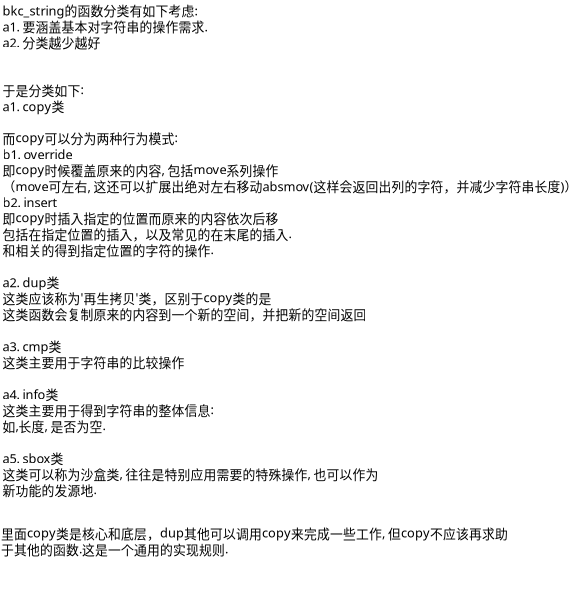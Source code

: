 <?xml version="1.0" encoding="UTF-8"?>
<dia:diagram xmlns:dia="http://www.lysator.liu.se/~alla/dia/">
  <dia:layer name="Background" visible="true">
    <dia:object type="Standard - Text" version="1" id="O0">
      <dia:attribute name="obj_pos">
        <dia:point val="5.35,2.7"/>
      </dia:attribute>
      <dia:attribute name="obj_bb">
        <dia:rectangle val="5.35,2.196;14.806,6.495"/>
      </dia:attribute>
      <dia:attribute name="text">
        <dia:composite type="text">
          <dia:attribute name="string">
            <dia:string>#bkc_string的函数分类有如下考虑:
a1. 要涵盖基本对字符串的操作需求.
a2. 分类越少越好

#</dia:string>
          </dia:attribute>
          <dia:attribute name="font">
            <dia:font family="sans" style="0" name="Helvetica"/>
          </dia:attribute>
          <dia:attribute name="height">
            <dia:real val="0.8"/>
          </dia:attribute>
          <dia:attribute name="pos">
            <dia:point val="5.35,2.7"/>
          </dia:attribute>
          <dia:attribute name="color">
            <dia:color val="#000000"/>
          </dia:attribute>
          <dia:attribute name="alignment">
            <dia:enum val="0"/>
          </dia:attribute>
        </dia:composite>
      </dia:attribute>
      <dia:attribute name="valign">
        <dia:enum val="3"/>
      </dia:attribute>
    </dia:object>
    <dia:object type="Standard - Text" version="1" id="O1">
      <dia:attribute name="obj_pos">
        <dia:point val="5.35,6.695"/>
      </dia:attribute>
      <dia:attribute name="obj_bb">
        <dia:rectangle val="5.35,6.174;31.678,30.433"/>
      </dia:attribute>
      <dia:attribute name="text">
        <dia:composite type="text">
          <dia:attribute name="string">
            <dia:string>#于是分类如下:
a1. copy类

而copy可以分为两种行为模式: 
b1. override
即copy时候覆盖原来的内容, 包括move系列操作
（move可左右, 这还可以扩展出绝对左右移动absmov(这样会返回出列的字符，并减少字符串长度)）
b2. insert
即copy时插入指定的位置而原来的内容依次后移
包括在指定位置的插入，以及常见的在末尾的插入.
和相关的得到指定位置的字符的操作.

a2. dup类
这类应该称为'再生拷贝'类，区别于copy类的是
这类函数会复制原来的内容到一个新的空间，并把新的空间返回

a3. cmp类
这类主要用于字符串的比较操作

a4. info类
这类主要用于得到字符串的整体信息:
如,长度, 是否为空.

a5. sbox类
这类可以称为沙盒类, 往往是特别应用需要的特殊操作, 也可以作为
新功能的发源地.

 

#</dia:string>
          </dia:attribute>
          <dia:attribute name="font">
            <dia:font family="sans" style="0" name="Helvetica"/>
          </dia:attribute>
          <dia:attribute name="height">
            <dia:real val="0.8"/>
          </dia:attribute>
          <dia:attribute name="pos">
            <dia:point val="5.35,6.695"/>
          </dia:attribute>
          <dia:attribute name="color">
            <dia:color val="#000000"/>
          </dia:attribute>
          <dia:attribute name="alignment">
            <dia:enum val="0"/>
          </dia:attribute>
        </dia:composite>
      </dia:attribute>
      <dia:attribute name="valign">
        <dia:enum val="3"/>
      </dia:attribute>
    </dia:object>
    <dia:object type="Standard - Text" version="1" id="O2">
      <dia:attribute name="obj_pos">
        <dia:point val="5.275,28.858"/>
      </dia:attribute>
      <dia:attribute name="obj_bb">
        <dia:rectangle val="5.275,28.368;28.426,31.894"/>
      </dia:attribute>
      <dia:attribute name="text">
        <dia:composite type="text">
          <dia:attribute name="string">
            <dia:string>#里面copy类是核心和底层，dup其他可以调用copy来完成一些工作, 但copy不应该再求助
于其他的函数.这是一个通用的实现规则.

#</dia:string>
          </dia:attribute>
          <dia:attribute name="font">
            <dia:font family="sans" style="0" name="Helvetica"/>
          </dia:attribute>
          <dia:attribute name="height">
            <dia:real val="0.8"/>
          </dia:attribute>
          <dia:attribute name="pos">
            <dia:point val="5.275,28.858"/>
          </dia:attribute>
          <dia:attribute name="color">
            <dia:color val="#000000"/>
          </dia:attribute>
          <dia:attribute name="alignment">
            <dia:enum val="0"/>
          </dia:attribute>
        </dia:composite>
      </dia:attribute>
      <dia:attribute name="valign">
        <dia:enum val="3"/>
      </dia:attribute>
    </dia:object>
  </dia:layer>
</dia:diagram>
